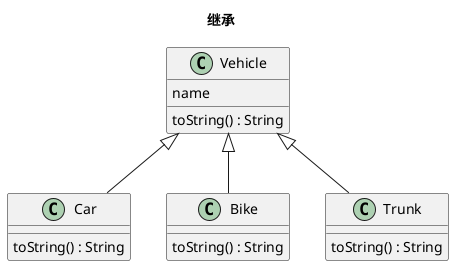 @startuml
'https://plantuml.com/class-diagram

title 继承

class Vehicle {
  name
  toString() : String
}

class Car {
  toString() : String
}

class Bike {
  toString() : String
}

class Trunk {
  toString() : String
}

Vehicle <|-- Car
Vehicle <|-- Bike
Vehicle <|-- Trunk

@enduml